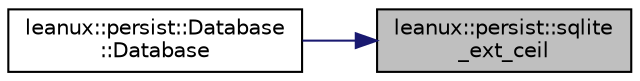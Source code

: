 digraph "leanux::persist::sqlite_ext_ceil"
{
 // LATEX_PDF_SIZE
  bgcolor="transparent";
  edge [fontname="Helvetica",fontsize="10",labelfontname="Helvetica",labelfontsize="10"];
  node [fontname="Helvetica",fontsize="10",shape=record];
  rankdir="RL";
  Node1 [label="leanux::persist::sqlite\l_ext_ceil",height=0.2,width=0.4,color="black", fillcolor="grey75", style="filled", fontcolor="black",tooltip=" "];
  Node1 -> Node2 [dir="back",color="midnightblue",fontsize="10",style="solid",fontname="Helvetica"];
  Node2 [label="leanux::persist::Database\l::Database",height=0.2,width=0.4,color="black",URL="$classleanux_1_1persist_1_1Database.html#adf7ec7acbd4cbbe16458b46c3f92db94",tooltip="Constructor with explicit wait handler."];
}
